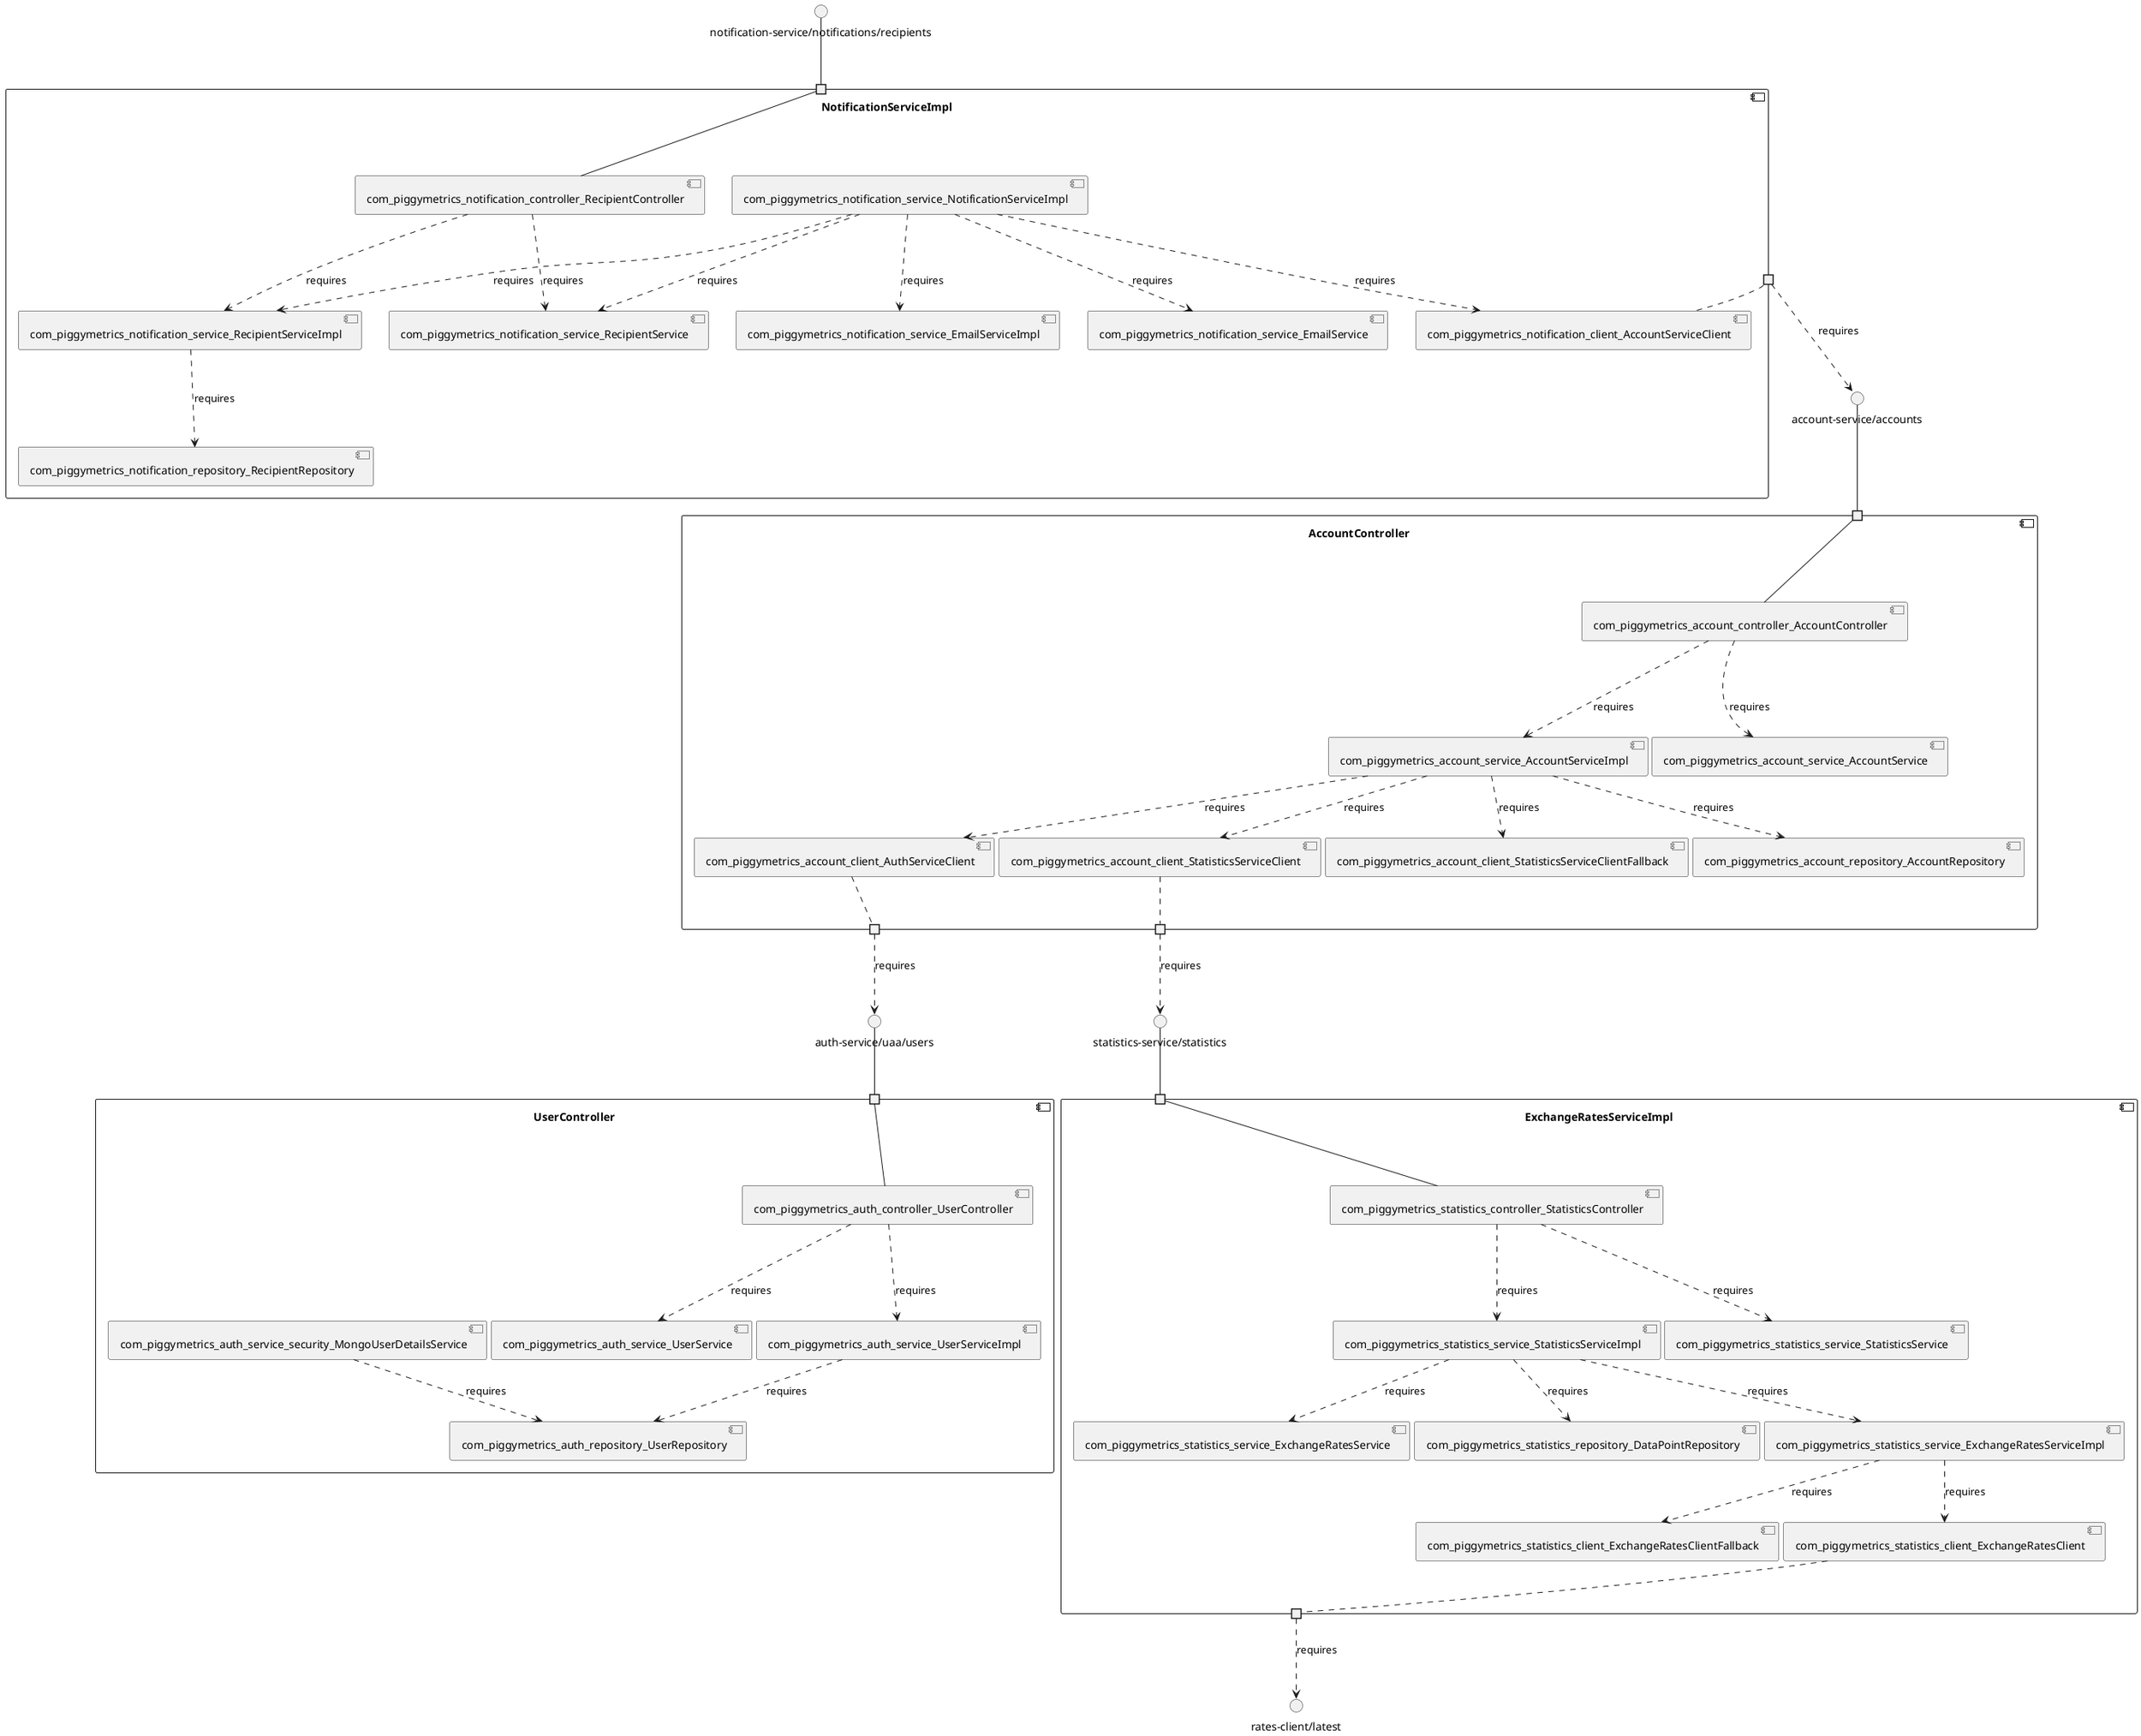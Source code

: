 @startuml
skinparam fixCircleLabelOverlapping true
component "AccountController\n\n\n\n\n\n" {
[com_piggymetrics_account_client_StatisticsServiceClient]
[com_piggymetrics_account_controller_AccountController]
[com_piggymetrics_account_client_StatisticsServiceClientFallback]
[com_piggymetrics_account_service_AccountService]
[com_piggymetrics_account_repository_AccountRepository]
[com_piggymetrics_account_client_AuthServiceClient]
[com_piggymetrics_account_service_AccountServiceImpl]
portin " " as AccountController.requires.account_service_accounts
portout " " as AccountController.provides.auth_service_uaa_users
portout " " as AccountController.provides.statistics_service_statistics
[com_piggymetrics_account_service_AccountServiceImpl]..>[com_piggymetrics_account_client_AuthServiceClient] : requires
[com_piggymetrics_account_service_AccountServiceImpl]..>[com_piggymetrics_account_client_StatisticsServiceClient] : requires
[com_piggymetrics_account_service_AccountServiceImpl]..>[com_piggymetrics_account_client_StatisticsServiceClientFallback] : requires
[com_piggymetrics_account_controller_AccountController]..>[com_piggymetrics_account_service_AccountService] : requires
[com_piggymetrics_account_controller_AccountController]..>[com_piggymetrics_account_service_AccountServiceImpl] : requires
[com_piggymetrics_account_service_AccountServiceImpl]..>[com_piggymetrics_account_repository_AccountRepository] : requires
"AccountController.requires.account_service_accounts"--[com_piggymetrics_account_controller_AccountController]
[com_piggymetrics_account_client_AuthServiceClient].."AccountController.provides.auth_service_uaa_users"
[com_piggymetrics_account_client_StatisticsServiceClient].."AccountController.provides.statistics_service_statistics"
}
interface "account-service/accounts" as interface.account_service_accounts
interface.account_service_accounts--"AccountController.requires.account_service_accounts"
interface "auth-service/uaa/users" as interface.auth_service_uaa_users
"AccountController.provides.auth_service_uaa_users"..>interface.auth_service_uaa_users : requires
interface "statistics-service/statistics" as interface.statistics_service_statistics
"AccountController.provides.statistics_service_statistics"..>interface.statistics_service_statistics : requires
component "ExchangeRatesServiceImpl\n\n\n\n\n\n" {
[com_piggymetrics_statistics_service_ExchangeRatesService]
[com_piggymetrics_statistics_client_ExchangeRatesClient]
[com_piggymetrics_statistics_repository_DataPointRepository]
[com_piggymetrics_statistics_controller_StatisticsController]
[com_piggymetrics_statistics_client_ExchangeRatesClientFallback]
[com_piggymetrics_statistics_service_StatisticsService]
[com_piggymetrics_statistics_service_StatisticsServiceImpl]
[com_piggymetrics_statistics_service_ExchangeRatesServiceImpl]
portin " " as ExchangeRatesServiceImpl.requires.statistics_service_statistics
portout " " as ExchangeRatesServiceImpl.provides.rates_client_latest
[com_piggymetrics_statistics_controller_StatisticsController]..>[com_piggymetrics_statistics_service_StatisticsService] : requires
[com_piggymetrics_statistics_controller_StatisticsController]..>[com_piggymetrics_statistics_service_StatisticsServiceImpl] : requires
[com_piggymetrics_statistics_service_StatisticsServiceImpl]..>[com_piggymetrics_statistics_service_ExchangeRatesService] : requires
[com_piggymetrics_statistics_service_StatisticsServiceImpl]..>[com_piggymetrics_statistics_service_ExchangeRatesServiceImpl] : requires
[com_piggymetrics_statistics_service_StatisticsServiceImpl]..>[com_piggymetrics_statistics_repository_DataPointRepository] : requires
[com_piggymetrics_statistics_service_ExchangeRatesServiceImpl]..>[com_piggymetrics_statistics_client_ExchangeRatesClient] : requires
[com_piggymetrics_statistics_service_ExchangeRatesServiceImpl]..>[com_piggymetrics_statistics_client_ExchangeRatesClientFallback] : requires
"ExchangeRatesServiceImpl.requires.statistics_service_statistics"--[com_piggymetrics_statistics_controller_StatisticsController]
[com_piggymetrics_statistics_client_ExchangeRatesClient].."ExchangeRatesServiceImpl.provides.rates_client_latest"
}
interface "statistics-service/statistics" as interface.statistics_service_statistics
interface.statistics_service_statistics--"ExchangeRatesServiceImpl.requires.statistics_service_statistics"
interface "rates-client/latest" as interface.rates_client_latest
"ExchangeRatesServiceImpl.provides.rates_client_latest"..>interface.rates_client_latest : requires
component "NotificationServiceImpl\n\n\n\n\n\n" {
[com_piggymetrics_notification_controller_RecipientController]
[com_piggymetrics_notification_service_RecipientServiceImpl]
[com_piggymetrics_notification_client_AccountServiceClient]
[com_piggymetrics_notification_repository_RecipientRepository]
[com_piggymetrics_notification_service_NotificationServiceImpl]
[com_piggymetrics_notification_service_EmailServiceImpl]
[com_piggymetrics_notification_service_RecipientService]
[com_piggymetrics_notification_service_EmailService]
portin " " as NotificationServiceImpl.requires.notification_service_notifications_recipients
portout " " as NotificationServiceImpl.provides.account_service_accounts
[com_piggymetrics_notification_service_NotificationServiceImpl]..>[com_piggymetrics_notification_client_AccountServiceClient] : requires
[com_piggymetrics_notification_service_RecipientServiceImpl]..>[com_piggymetrics_notification_repository_RecipientRepository] : requires
[com_piggymetrics_notification_controller_RecipientController]..>[com_piggymetrics_notification_service_RecipientServiceImpl] : requires
[com_piggymetrics_notification_controller_RecipientController]..>[com_piggymetrics_notification_service_RecipientService] : requires
[com_piggymetrics_notification_service_NotificationServiceImpl]..>[com_piggymetrics_notification_service_RecipientServiceImpl] : requires
[com_piggymetrics_notification_service_NotificationServiceImpl]..>[com_piggymetrics_notification_service_RecipientService] : requires
[com_piggymetrics_notification_service_NotificationServiceImpl]..>[com_piggymetrics_notification_service_EmailServiceImpl] : requires
[com_piggymetrics_notification_service_NotificationServiceImpl]..>[com_piggymetrics_notification_service_EmailService] : requires
"NotificationServiceImpl.requires.notification_service_notifications_recipients"--[com_piggymetrics_notification_controller_RecipientController]
[com_piggymetrics_notification_client_AccountServiceClient].."NotificationServiceImpl.provides.account_service_accounts"
}
interface "notification-service/notifications/recipients" as interface.notification_service_notifications_recipients
interface.notification_service_notifications_recipients--"NotificationServiceImpl.requires.notification_service_notifications_recipients"
interface "account-service/accounts" as interface.account_service_accounts
"NotificationServiceImpl.provides.account_service_accounts"..>interface.account_service_accounts : requires
component "UserController\n\n\n\n\n\n" {
[com_piggymetrics_auth_service_UserServiceImpl]
[com_piggymetrics_auth_service_UserService]
[com_piggymetrics_auth_repository_UserRepository]
[com_piggymetrics_auth_controller_UserController]
[com_piggymetrics_auth_service_security_MongoUserDetailsService]
portin " " as UserController.requires.auth_service_uaa_users
[com_piggymetrics_auth_controller_UserController]..>[com_piggymetrics_auth_service_UserServiceImpl] : requires
[com_piggymetrics_auth_controller_UserController]..>[com_piggymetrics_auth_service_UserService] : requires
[com_piggymetrics_auth_service_UserServiceImpl]..>[com_piggymetrics_auth_repository_UserRepository] : requires
[com_piggymetrics_auth_service_security_MongoUserDetailsService]..>[com_piggymetrics_auth_repository_UserRepository] : requires
"UserController.requires.auth_service_uaa_users"--[com_piggymetrics_auth_controller_UserController]
}
interface "auth-service/uaa/users" as interface.auth_service_uaa_users
interface.auth_service_uaa_users--"UserController.requires.auth_service_uaa_users"

@enduml
